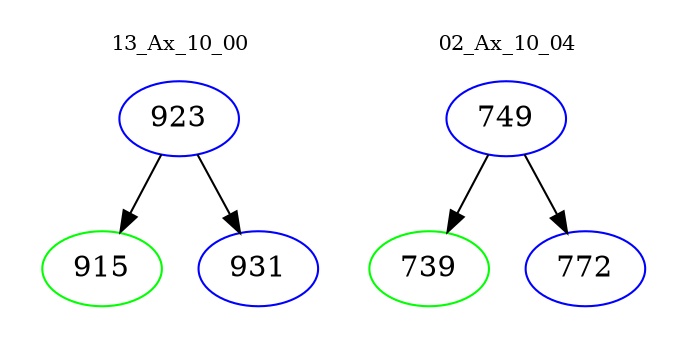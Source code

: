 digraph{
subgraph cluster_0 {
color = white
label = "13_Ax_10_00";
fontsize=10;
T0_923 [label="923", color="blue"]
T0_923 -> T0_915 [color="black"]
T0_915 [label="915", color="green"]
T0_923 -> T0_931 [color="black"]
T0_931 [label="931", color="blue"]
}
subgraph cluster_1 {
color = white
label = "02_Ax_10_04";
fontsize=10;
T1_749 [label="749", color="blue"]
T1_749 -> T1_739 [color="black"]
T1_739 [label="739", color="green"]
T1_749 -> T1_772 [color="black"]
T1_772 [label="772", color="blue"]
}
}
